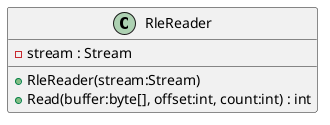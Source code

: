 @startuml
class RleReader {
    - stream : Stream
    + RleReader(stream:Stream)
    + Read(buffer:byte[], offset:int, count:int) : int
}
@enduml
